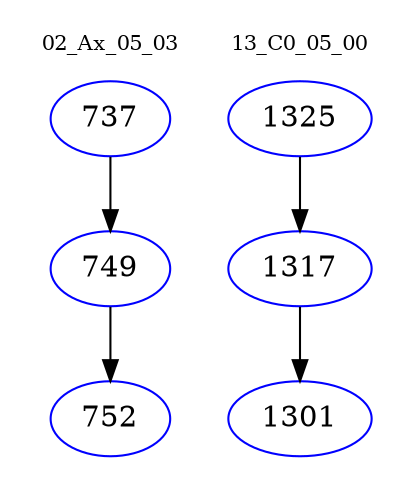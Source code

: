 digraph{
subgraph cluster_0 {
color = white
label = "02_Ax_05_03";
fontsize=10;
T0_737 [label="737", color="blue"]
T0_737 -> T0_749 [color="black"]
T0_749 [label="749", color="blue"]
T0_749 -> T0_752 [color="black"]
T0_752 [label="752", color="blue"]
}
subgraph cluster_1 {
color = white
label = "13_C0_05_00";
fontsize=10;
T1_1325 [label="1325", color="blue"]
T1_1325 -> T1_1317 [color="black"]
T1_1317 [label="1317", color="blue"]
T1_1317 -> T1_1301 [color="black"]
T1_1301 [label="1301", color="blue"]
}
}
